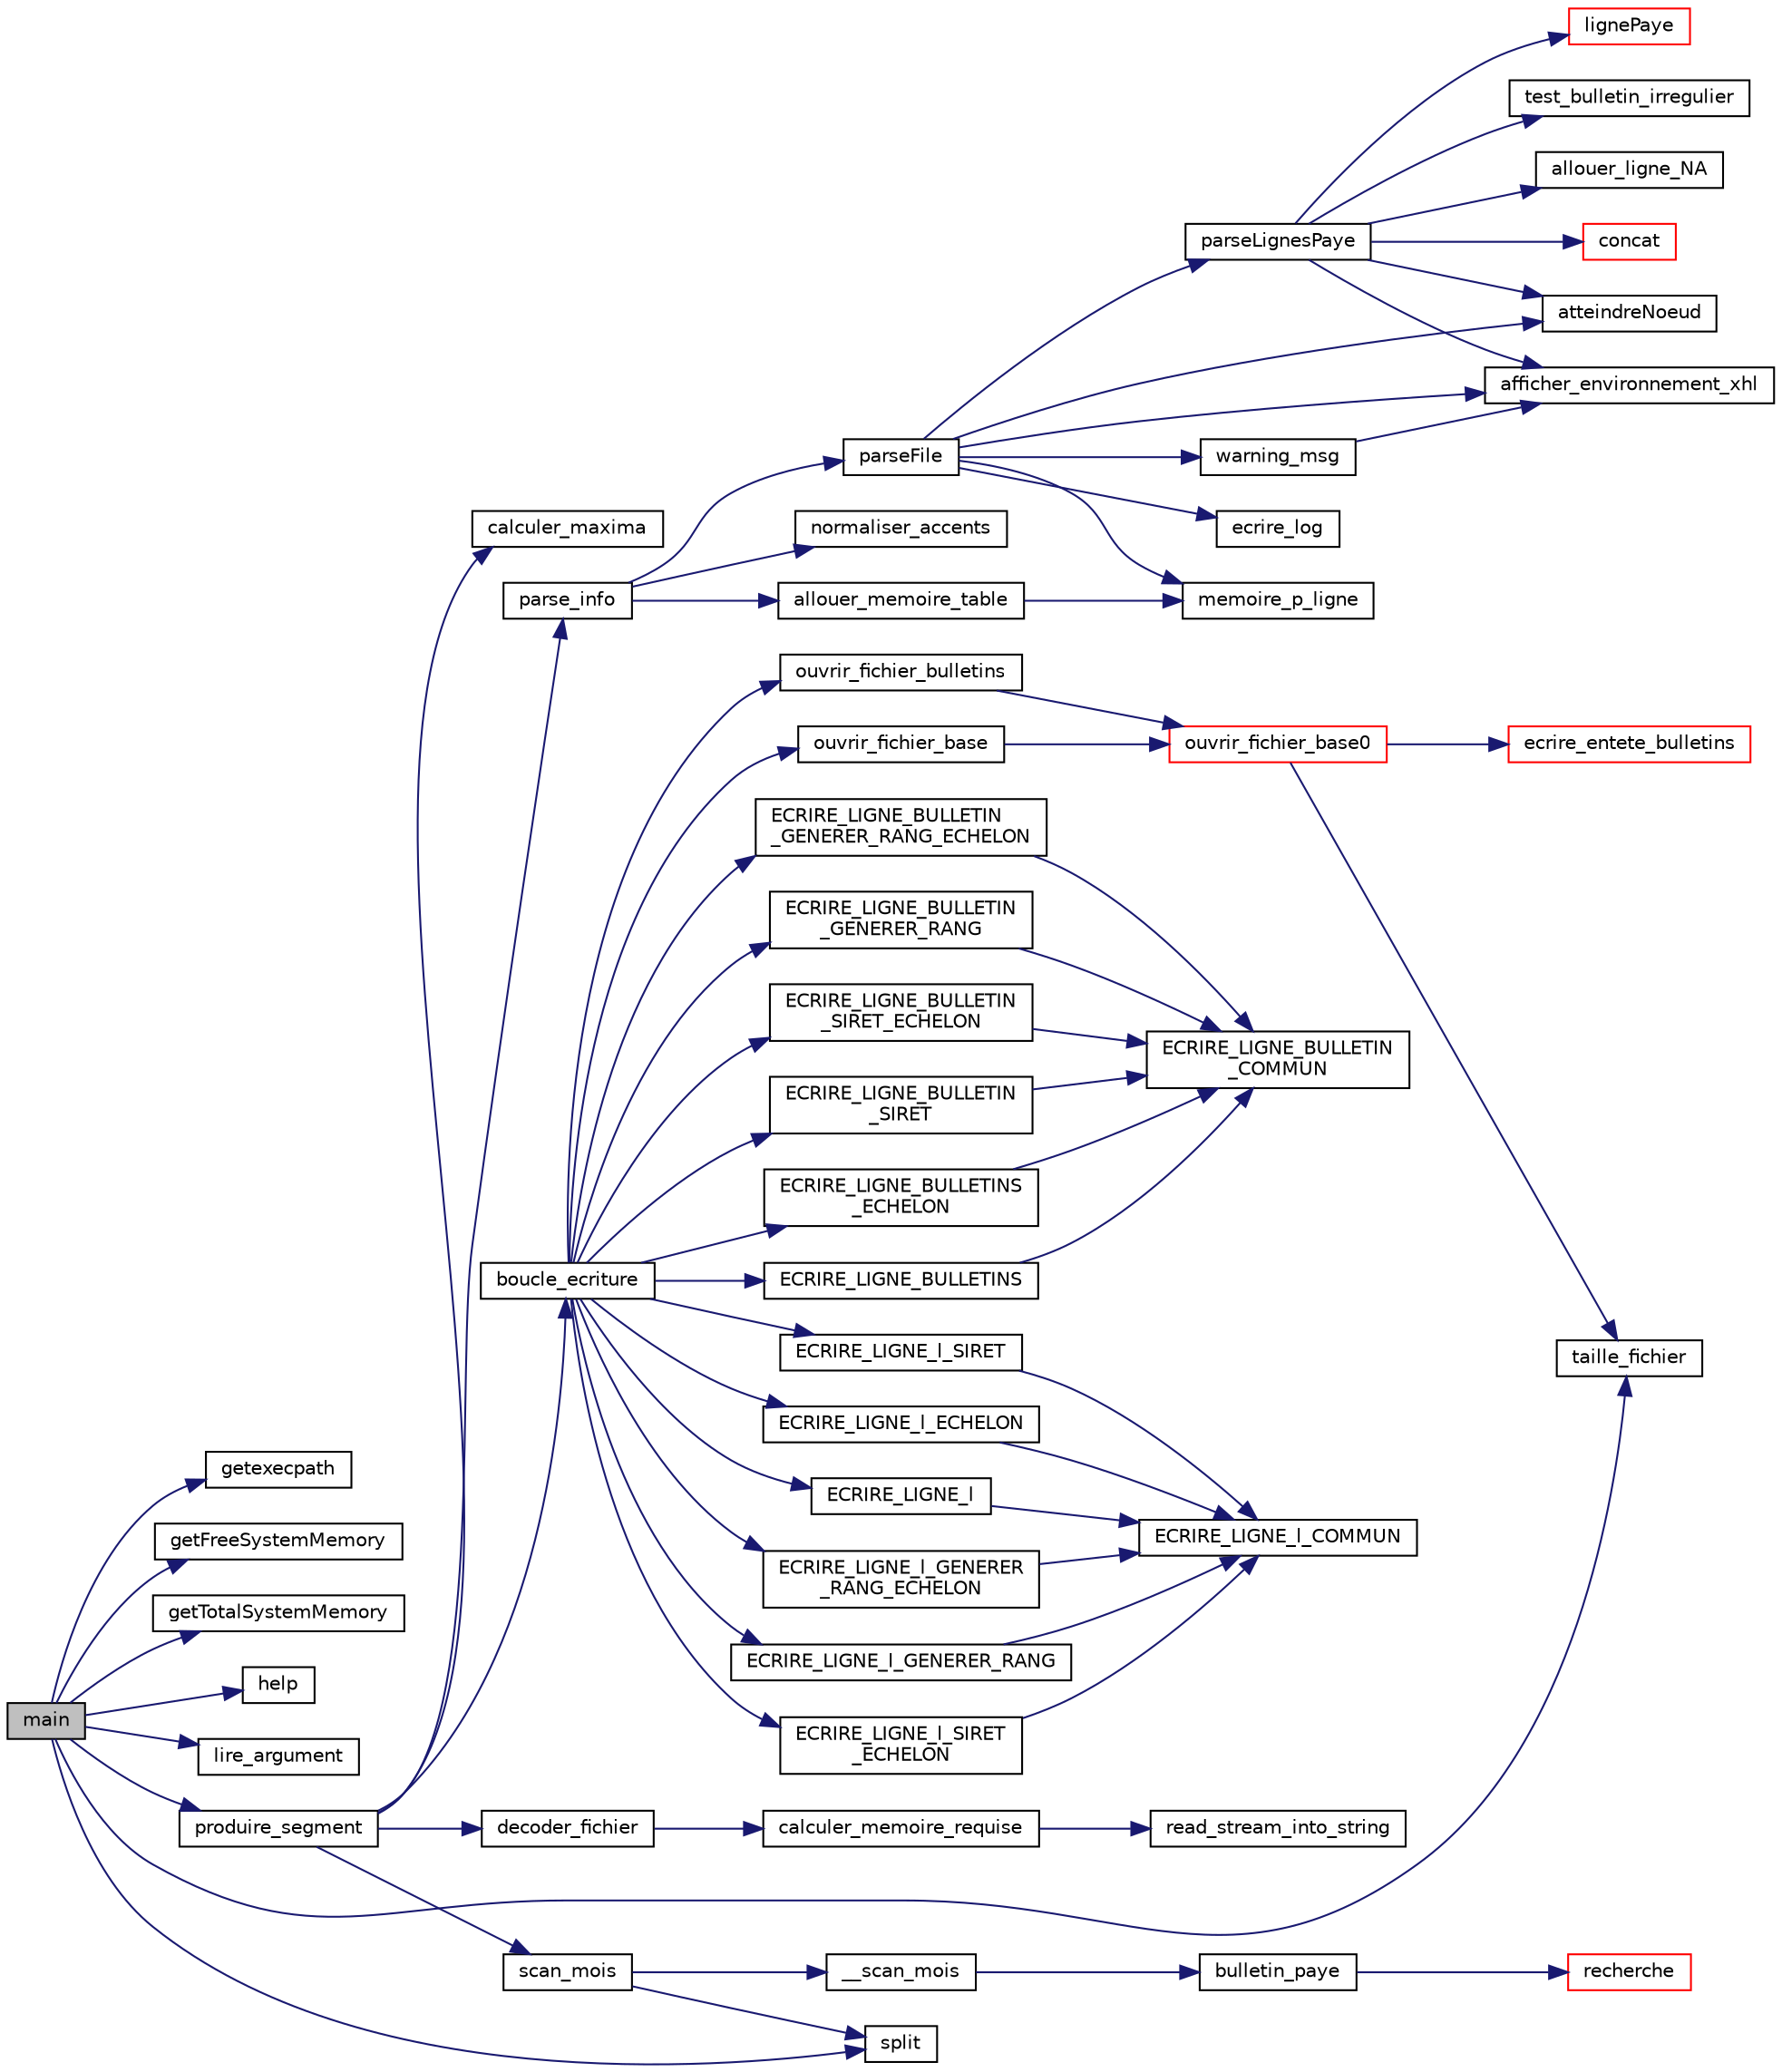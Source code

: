 digraph "main"
{
 // INTERACTIVE_SVG=YES
  edge [fontname="Helvetica",fontsize="10",labelfontname="Helvetica",labelfontsize="10"];
  node [fontname="Helvetica",fontsize="10",shape=record];
  rankdir="LR";
  Node0 [label="main",height=0.2,width=0.4,color="black", fillcolor="grey75", style="filled", fontcolor="black"];
  Node0 -> Node1 [color="midnightblue",fontsize="10",style="solid",fontname="Helvetica"];
  Node1 [label="getexecpath",height=0.2,width=0.4,color="black", fillcolor="white", style="filled",URL="$fonctions__auxiliaires_8h.html#a661508f7b6597865a14818eadd134e10",tooltip="Obtient le répertoire de l&#39;exécution. "];
  Node0 -> Node2 [color="midnightblue",fontsize="10",style="solid",fontname="Helvetica"];
  Node2 [label="getFreeSystemMemory",height=0.2,width=0.4,color="black", fillcolor="white", style="filled",URL="$fonctions__auxiliaires_8cpp.html#a171c739cfe424d8650e387874baa1e40",tooltip="Mémoire libre du système. "];
  Node0 -> Node3 [color="midnightblue",fontsize="10",style="solid",fontname="Helvetica"];
  Node3 [label="getTotalSystemMemory",height=0.2,width=0.4,color="black", fillcolor="white", style="filled",URL="$fonctions__auxiliaires_8cpp.html#a7d549d61628c712fecf0f56bf64802ef",tooltip="Mémoire totale du système. "];
  Node0 -> Node4 [color="midnightblue",fontsize="10",style="solid",fontname="Helvetica"];
  Node4 [label="help",height=0.2,width=0.4,color="black", fillcolor="white", style="filled",URL="$fonctions__auxiliaires_8cpp.html#a2dff91c98bf5c4003e4d7b9b708b1ff0"];
  Node0 -> Node5 [color="midnightblue",fontsize="10",style="solid",fontname="Helvetica"];
  Node5 [label="lire_argument",height=0.2,width=0.4,color="black", fillcolor="white", style="filled",URL="$fonctions__auxiliaires_8cpp.html#a05213245e8ed5f9b5da98808698cede6",tooltip="Convertit un argument numérique donné en chaîne de caractères. "];
  Node0 -> Node6 [color="midnightblue",fontsize="10",style="solid",fontname="Helvetica"];
  Node6 [label="produire_segment",height=0.2,width=0.4,color="black", fillcolor="white", style="filled",URL="$lhx_2main_8cpp.html#abb1f1ad236423a832fd1efa1e9deeafa",tooltip="Pour un segment donné (sous-ensemble de bases de paye XML), redécoupe le segment en partie égales ou ..."];
  Node6 -> Node7 [color="midnightblue",fontsize="10",style="solid",fontname="Helvetica"];
  Node7 [label="decoder_fichier",height=0.2,width=0.4,color="black", fillcolor="white", style="filled",URL="$validator_8cpp.html#a568278e967fa4ca7537349f4032aeb7c",tooltip="Lance calculer_memoire_requise ou le calcul direct de la mémoire par par les saisies de -n et -N  ou ..."];
  Node7 -> Node8 [color="midnightblue",fontsize="10",style="solid",fontname="Helvetica"];
  Node8 [label="calculer_memoire_requise",height=0.2,width=0.4,color="black", fillcolor="white", style="filled",URL="$fonctions__auxiliaires_8cpp.html#a6a6eceeeb38bc24fd24e0acb226c1304",tooltip="Calcule la mémoire requise pour l&#39;exécution du programme. "];
  Node8 -> Node9 [color="midnightblue",fontsize="10",style="solid",fontname="Helvetica"];
  Node9 [label="read_stream_into_string",height=0.2,width=0.4,color="black", fillcolor="white", style="filled",URL="$fonctions__auxiliaires_8cpp.html#a32c99ab7b5fefd5ac69921080ecd95f5",tooltip="Transforme un fichier de type std::ifstream en un std::string. "];
  Node6 -> Node10 [color="midnightblue",fontsize="10",style="solid",fontname="Helvetica"];
  Node10 [label="parse_info",height=0.2,width=0.4,color="black", fillcolor="white", style="filled",URL="$validator_8cpp.html#a36359f86441c3ac6219a34f63b8c3da6",tooltip="Lance l&#39;ensemble des processus de pré-traitement et de post-traitement des fichiers de paye..."];
  Node10 -> Node11 [color="midnightblue",fontsize="10",style="solid",fontname="Helvetica"];
  Node11 [label="allouer_memoire_table",height=0.2,width=0.4,color="black", fillcolor="white", style="filled",URL="$validator_8cpp.html#a5223203a3dc856b4169ea2293035e57a",tooltip="Alloue la mémoire de la table des données. "];
  Node11 -> Node12 [color="midnightblue",fontsize="10",style="solid",fontname="Helvetica"];
  Node12 [label="memoire_p_ligne",height=0.2,width=0.4,color="black", fillcolor="white", style="filled",URL="$validator_8cpp.html#af23e7af258b590af3650be8ab06708be",tooltip="Définit le besoin de mémoire en octets pour un bulletin de paye de données XML (Table) ..."];
  Node10 -> Node13 [color="midnightblue",fontsize="10",style="solid",fontname="Helvetica"];
  Node13 [label="parseFile",height=0.2,width=0.4,color="black", fillcolor="white", style="filled",URL="$validator_8cpp.html#ae1ac2699ac4449a4a9a16b0e37234b35",tooltip="Décode une structure info_t contenant les données de paye à l&#39;état brut \"fichier\" (..."];
  Node13 -> Node14 [color="midnightblue",fontsize="10",style="solid",fontname="Helvetica"];
  Node14 [label="atteindreNoeud",height=0.2,width=0.4,color="black", fillcolor="white", style="filled",URL="$validator_8h.html#a5e23405e20d220ba90a7b2213f7a70fb",tooltip="Permet d&#39;atteindre un noeud donné par son libellé de balise XML à partir d&#39;un pointeur XmlNodePtr de ..."];
  Node13 -> Node15 [color="midnightblue",fontsize="10",style="solid",fontname="Helvetica"];
  Node15 [label="warning_msg",height=0.2,width=0.4,color="black", fillcolor="white", style="filled",URL="$ligne__paye_8h.html#af031260c541b3083b610927c3e547b28",tooltip="Affiche un message d&#39;avertissement sur la sortie d&#39;erreur lorsqu&#39;un noeud XML ne peut être atteint..."];
  Node15 -> Node16 [color="midnightblue",fontsize="10",style="solid",fontname="Helvetica"];
  Node16 [label="afficher_environnement_xhl",height=0.2,width=0.4,color="black", fillcolor="white", style="filled",URL="$fonctions__auxiliaires_8cpp.html#a595f0eff37a7e74c477ad08221736a0d",tooltip="Fonction d&#39;affichage de des lignes du fichier XML de paye entourant celle où se pose un problème de c..."];
  Node13 -> Node16 [color="midnightblue",fontsize="10",style="solid",fontname="Helvetica"];
  Node13 -> Node12 [color="midnightblue",fontsize="10",style="solid",fontname="Helvetica"];
  Node13 -> Node17 [color="midnightblue",fontsize="10",style="solid",fontname="Helvetica"];
  Node17 [label="parseLignesPaye",height=0.2,width=0.4,color="black", fillcolor="white", style="filled",URL="$validator_8cpp.html#abdf1df3dd61991073a485a3e5d8addd2",tooltip="Lance le décodage des variables Bulletins de paye (Nom, Prenom, Matricule,...) "];
  Node17 -> Node14 [color="midnightblue",fontsize="10",style="solid",fontname="Helvetica"];
  Node17 -> Node18 [color="midnightblue",fontsize="10",style="solid",fontname="Helvetica"];
  Node18 [label="concat",height=0.2,width=0.4,color="red", fillcolor="white", style="filled",URL="$ligne__paye_8cpp.html#a1387e6beec261819622addf319a581c7",tooltip="Concatène la propriété \"V\" du noeud cur passé en premier argument avec la chaîne contenue de la table..."];
  Node17 -> Node20 [color="midnightblue",fontsize="10",style="solid",fontname="Helvetica"];
  Node20 [label="lignePaye",height=0.2,width=0.4,color="red", fillcolor="white", style="filled",URL="$ligne__paye_8cpp.html#ab0033809d3d04a56bf668e6722da255c",tooltip="Analyse les noeuds fils du noeud. "];
  Node17 -> Node16 [color="midnightblue",fontsize="10",style="solid",fontname="Helvetica"];
  Node17 -> Node28 [color="midnightblue",fontsize="10",style="solid",fontname="Helvetica"];
  Node28 [label="test_bulletin_irregulier",height=0.2,width=0.4,color="black", fillcolor="white", style="filled",URL="$ligne__paye_8cpp.html#a6703d71fd67ea3e020d421379d894d87",tooltip="Teste si il y a un montant brut ou net payé ou remboursé non nul mais pas de ligne de paye détaillant..."];
  Node17 -> Node29 [color="midnightblue",fontsize="10",style="solid",fontname="Helvetica"];
  Node29 [label="allouer_ligne_NA",height=0.2,width=0.4,color="black", fillcolor="white", style="filled",URL="$ligne__paye_8cpp.html#a96d1e754fa36a716b5cd2fab2ab93fdc",tooltip="Réalloue un ligne de paye en NA sur les variables propres aux lignes de paye (Code, Libellé, Base,...) "];
  Node13 -> Node30 [color="midnightblue",fontsize="10",style="solid",fontname="Helvetica"];
  Node30 [label="ecrire_log",height=0.2,width=0.4,color="black", fillcolor="white", style="filled",URL="$fonctions__auxiliaires_8cpp.html#ab49257996eb9a8f23f7da4c66838be65",tooltip="Produit un journal d&#39;exécution. "];
  Node10 -> Node31 [color="midnightblue",fontsize="10",style="solid",fontname="Helvetica"];
  Node31 [label="normaliser_accents",height=0.2,width=0.4,color="black", fillcolor="white", style="filled",URL="$validator_8cpp.html#aa054457564b0f4991283a511f01777e5",tooltip="Fonction permettant de convertir très efficacement les caractères accentués UTF-8 ou Latin-1 en carac..."];
  Node6 -> Node32 [color="midnightblue",fontsize="10",style="solid",fontname="Helvetica"];
  Node32 [label="calculer_maxima",height=0.2,width=0.4,color="black", fillcolor="white", style="filled",URL="$fonctions__auxiliaires_8cpp.html#a338490d76e4fe43668697f46d251600b",tooltip="Calcule le maximum de lignes de paye par bulletin de paye d&#39;un agent et le maximum du nombre d&#39;agents..."];
  Node6 -> Node33 [color="midnightblue",fontsize="10",style="solid",fontname="Helvetica"];
  Node33 [label="scan_mois",height=0.2,width=0.4,color="black", fillcolor="white", style="filled",URL="$recherche_8cpp.html#a713c0327e5f4e9113b4325d7375d5adf",tooltip="Lance l&#39;extraction d&#39;un bulletin de paye pour un matricule, un mois et une année donnés. "];
  Node33 -> Node34 [color="midnightblue",fontsize="10",style="solid",fontname="Helvetica"];
  Node34 [label="split",height=0.2,width=0.4,color="black", fillcolor="white", style="filled",URL="$fonctions__auxiliaires_8cpp.html#add313f0fe82466f4c1c4622307d928bc",tooltip="Scinde une chaîne de caractères en ses composants séparées par un délimiteur. "];
  Node33 -> Node35 [color="midnightblue",fontsize="10",style="solid",fontname="Helvetica"];
  Node35 [label="__scan_mois",height=0.2,width=0.4,color="black", fillcolor="white", style="filled",URL="$recherche_8cpp.html#a142c86cfc71536c9cfaf6fa9e47a1611"];
  Node35 -> Node36 [color="midnightblue",fontsize="10",style="solid",fontname="Helvetica"];
  Node36 [label="bulletin_paye",height=0.2,width=0.4,color="black", fillcolor="white", style="filled",URL="$recherche_8cpp.html#a36576fe3eaca7bc6525c43d9bed05738",tooltip="Crée le répertoire d&#39;exportation d&#39;un bulletin de paye donné pour un matricule, un mois et une année ..."];
  Node36 -> Node37 [color="midnightblue",fontsize="10",style="solid",fontname="Helvetica"];
  Node37 [label="recherche",height=0.2,width=0.4,color="red", fillcolor="white", style="filled",URL="$recherche_8cpp.html#a7c170acf1897b8bcf6e41e3853db1ae0"];
  Node6 -> Node39 [color="midnightblue",fontsize="10",style="solid",fontname="Helvetica"];
  Node39 [label="boucle_ecriture",height=0.2,width=0.4,color="black", fillcolor="white", style="filled",URL="$table_8cpp.html#a666a48e623a324e4c739c91c1ea9adf7",tooltip="Lance l&#39;écriture des fichiers Bulletins.paie.csv et Table....csv pour un segment des données de paye..."];
  Node39 -> Node40 [color="midnightblue",fontsize="10",style="solid",fontname="Helvetica"];
  Node40 [label="ouvrir_fichier_bulletins",height=0.2,width=0.4,color="black", fillcolor="white", style="filled",URL="$fonctions__auxiliaires_8cpp.html#a0f11a266115e98b2536637a1ad8b05f7",tooltip="Ouvre une base de données de bulletins en écriture pour un segment d&#39;exécution donné. "];
  Node40 -> Node41 [color="midnightblue",fontsize="10",style="solid",fontname="Helvetica"];
  Node41 [label="ouvrir_fichier_base0",height=0.2,width=0.4,color="red", fillcolor="white", style="filled",URL="$fonctions__auxiliaires_8cpp.html#aeafedd27b99b9ca6eecd49ff027b3671",tooltip="Ouvre une base de données de type table (bulletins + lignes) en écriture pour un segment d&#39;exécution ..."];
  Node41 -> Node42 [color="midnightblue",fontsize="10",style="solid",fontname="Helvetica"];
  Node42 [label="ecrire_entete_bulletins",height=0.2,width=0.4,color="red", fillcolor="white", style="filled",URL="$fonctions__auxiliaires_8cpp.html#a5e2253f583a3358618441c2cba35742b",tooltip="Ecrit les libellés des colonnes des bulletins. "];
  Node41 -> Node45 [color="midnightblue",fontsize="10",style="solid",fontname="Helvetica"];
  Node45 [label="taille_fichier",height=0.2,width=0.4,color="black", fillcolor="white", style="filled",URL="$fonctions__auxiliaires_8cpp.html#aa4c818d49539c9dec49c5cf3144b8f53",tooltip="Taille du fichier en octets. "];
  Node39 -> Node46 [color="midnightblue",fontsize="10",style="solid",fontname="Helvetica"];
  Node46 [label="ECRIRE_LIGNE_l_GENERER\l_RANG_ECHELON",height=0.2,width=0.4,color="black", fillcolor="white", style="filled",URL="$table_8cpp.html#ac4690b0ec4007e562e68502017efc011",tooltip="Ecrit une ligne de paye pour un agent donné dans le fichier CSV Table et, en outre, génère le rang de la ligne dans le fichier Ajoute l&#39;Annee et le Mois comme deux premières colonnes Optionnellement ajoute le Budget, l&#39;Employeur, le Siret et l&#39;Etablissement comme colonnes suivantes Ajoute dans tous les cas l&#39;Echelon, la Categorie ainsi que le NIR en dernières colonnes. "];
  Node46 -> Node47 [color="midnightblue",fontsize="10",style="solid",fontname="Helvetica"];
  Node47 [label="ECRIRE_LIGNE_l_COMMUN",height=0.2,width=0.4,color="black", fillcolor="white", style="filled",URL="$table_8cpp.html#aa1e1ec482bbaf2ed7cfffe4dc2f4f42d",tooltip="Ecrit une ligne de paye pour un agent donné dans le fichier CSV Table. "];
  Node39 -> Node48 [color="midnightblue",fontsize="10",style="solid",fontname="Helvetica"];
  Node48 [label="ECRIRE_LIGNE_BULLETIN\l_GENERER_RANG_ECHELON",height=0.2,width=0.4,color="black", fillcolor="white", style="filled",URL="$table_8cpp.html#ac99b105f075700364aa7b14d11ceab7b",tooltip="Ecrit une ligne de bulletin de paye pour un agent donné dans le fichier CSV Bulletins.paie et, en outre, génère le rang de la ligne dans le fichier Ajoute les colonnes Annee et Mois en début de fichier  Ajoute optionnellement les colonnes Budget, Employeur, Siret et Etablissement Ajoute les colonnes Echelon, Categorie et NIR en fin de fichier  . "];
  Node48 -> Node49 [color="midnightblue",fontsize="10",style="solid",fontname="Helvetica"];
  Node49 [label="ECRIRE_LIGNE_BULLETIN\l_COMMUN",height=0.2,width=0.4,color="black", fillcolor="white", style="filled",URL="$table_8cpp.html#a4c2fb8f5119259a3b8fd7e2867a554d2",tooltip="Ecrit une ligne de bulletin de paye pour un agent donné dans le fichier CSV Bulletins.paie  . "];
  Node39 -> Node50 [color="midnightblue",fontsize="10",style="solid",fontname="Helvetica"];
  Node50 [label="ECRIRE_LIGNE_l_GENERER_RANG",height=0.2,width=0.4,color="black", fillcolor="white", style="filled",URL="$table_8cpp.html#a72acdb89510299d6bd8136ab10ccce65",tooltip="Ecrit une ligne de paye pour un agent donné dans le fichier CSV Table et, en outre, génère le rang de la ligne dans le fichier  Ajoute l&#39;Annee et le Mois comme deux premières colonnes Optionnellement ajoute le Budget, l&#39;Employeur, le Siret et l&#39;Etablissement comme colonnes suivantes Ajoute dans tous les cas la Categorie ainsi que le NIR en dernières colonnes. "];
  Node50 -> Node47 [color="midnightblue",fontsize="10",style="solid",fontname="Helvetica"];
  Node39 -> Node51 [color="midnightblue",fontsize="10",style="solid",fontname="Helvetica"];
  Node51 [label="ECRIRE_LIGNE_BULLETIN\l_GENERER_RANG",height=0.2,width=0.4,color="black", fillcolor="white", style="filled",URL="$table_8cpp.html#ac961030aff2e8f0da8ff2788c16e2272",tooltip="Ecrit une ligne de bulletin de paye pour un agent donné dans le fichier CSV Bulletins.paie et, en outre, génère le rang de la ligne dans le fichier Ajoute les colonnes Annee et Mois en début de fichier  Ajoute optionnellement les colonnes Budget, Employeur, Siret et Etablissement Ajoute les colonnes Categorie et NIR en fin de fichier  . "];
  Node51 -> Node49 [color="midnightblue",fontsize="10",style="solid",fontname="Helvetica"];
  Node39 -> Node52 [color="midnightblue",fontsize="10",style="solid",fontname="Helvetica"];
  Node52 [label="ECRIRE_LIGNE_l_SIRET\l_ECHELON",height=0.2,width=0.4,color="black", fillcolor="white", style="filled",URL="$table_8cpp.html#a9227a92c4b8fb92bd91242d938be476d",tooltip="Ecrit une ligne de paye pour un agent donné dans le fichier CSV Table  Ajoute l&#39;Annee et le Mois comm..."];
  Node52 -> Node47 [color="midnightblue",fontsize="10",style="solid",fontname="Helvetica"];
  Node39 -> Node53 [color="midnightblue",fontsize="10",style="solid",fontname="Helvetica"];
  Node53 [label="ECRIRE_LIGNE_BULLETIN\l_SIRET_ECHELON",height=0.2,width=0.4,color="black", fillcolor="white", style="filled",URL="$table_8cpp.html#ae5fac93ecc2de57ead73a4529b95d917",tooltip="Ecrit une ligne de bulletin de paye pour un agent donné dans le fichier CSV Bulletins.paie  Ajoute les colonnes Annee et Mois en début de fichier  Ajoute les colonnes Budget, Employeur, Siret et Etablissement Ajoute les colonnes Echelon, Categorie et NIR en fin de fichier  . "];
  Node53 -> Node49 [color="midnightblue",fontsize="10",style="solid",fontname="Helvetica"];
  Node39 -> Node54 [color="midnightblue",fontsize="10",style="solid",fontname="Helvetica"];
  Node54 [label="ECRIRE_LIGNE_l_SIRET",height=0.2,width=0.4,color="black", fillcolor="white", style="filled",URL="$table_8cpp.html#a82d211f064919b7c49ce3afea746bd6c",tooltip="Ecrit une ligne de paye pour un agent donné dans le fichier CSV Table  Ajoute l&#39;Annee et le Mois comm..."];
  Node54 -> Node47 [color="midnightblue",fontsize="10",style="solid",fontname="Helvetica"];
  Node39 -> Node55 [color="midnightblue",fontsize="10",style="solid",fontname="Helvetica"];
  Node55 [label="ECRIRE_LIGNE_BULLETIN\l_SIRET",height=0.2,width=0.4,color="black", fillcolor="white", style="filled",URL="$table_8cpp.html#a96061df9a94d349009a11fa399bbec5c",tooltip="Ecrit une ligne de bulletin de paye pour un agent donné dans le fichier CSV Bulletins.paie  Ajoute les colonnes Annee et Mois en début de fichier  Ajoute les colonnes Budget, Employeur, Siret et Etablissement Ajoute les colonnes Categorie et NIR en fin de fichier  . "];
  Node55 -> Node49 [color="midnightblue",fontsize="10",style="solid",fontname="Helvetica"];
  Node39 -> Node56 [color="midnightblue",fontsize="10",style="solid",fontname="Helvetica"];
  Node56 [label="ECRIRE_LIGNE_l_ECHELON",height=0.2,width=0.4,color="black", fillcolor="white", style="filled",URL="$table_8cpp.html#a2fee89611cf768d7f527283808fd5a83",tooltip="Ecrit une ligne de paye pour un agent donné dans le fichier CSV Table Ajoute l&#39;Annee et le Mois comme..."];
  Node56 -> Node47 [color="midnightblue",fontsize="10",style="solid",fontname="Helvetica"];
  Node39 -> Node57 [color="midnightblue",fontsize="10",style="solid",fontname="Helvetica"];
  Node57 [label="ECRIRE_LIGNE_BULLETINS\l_ECHELON",height=0.2,width=0.4,color="black", fillcolor="white", style="filled",URL="$table_8cpp.html#a81cadaba9e542262f469cce0176edab7",tooltip="Ecrit une ligne de bulletin de paye pour un agent donné dans le fichier CSV Bulletins.paie  Ajoute les colonnes Annee et Mois en début de fichier  Ajoute les colonnes Echelon, Categorie et NIR en fin de fichier  . "];
  Node57 -> Node49 [color="midnightblue",fontsize="10",style="solid",fontname="Helvetica"];
  Node39 -> Node58 [color="midnightblue",fontsize="10",style="solid",fontname="Helvetica"];
  Node58 [label="ECRIRE_LIGNE_l",height=0.2,width=0.4,color="black", fillcolor="white", style="filled",URL="$table_8cpp.html#a76d65e4a709ff415979be1460608f6ab",tooltip="Ecrit une ligne de paye pour un agent donné dans le fichier CSV Table  Ajoute l&#39;Annee et le Mois comm..."];
  Node58 -> Node47 [color="midnightblue",fontsize="10",style="solid",fontname="Helvetica"];
  Node39 -> Node59 [color="midnightblue",fontsize="10",style="solid",fontname="Helvetica"];
  Node59 [label="ECRIRE_LIGNE_BULLETINS",height=0.2,width=0.4,color="black", fillcolor="white", style="filled",URL="$table_8cpp.html#a916e1e5b2942bd8d0c96914172abefc2",tooltip="Ecrit une ligne de bulletin de paye pour un agent donné dans le fichier CSV Bulletins.paie  Ajoute les colonnes Annee et Mois en début de fichier  Ajoute les colonnes Categorie et NIR en fin de fichier  . "];
  Node59 -> Node49 [color="midnightblue",fontsize="10",style="solid",fontname="Helvetica"];
  Node39 -> Node60 [color="midnightblue",fontsize="10",style="solid",fontname="Helvetica"];
  Node60 [label="ouvrir_fichier_base",height=0.2,width=0.4,color="black", fillcolor="white", style="filled",URL="$fonctions__auxiliaires_8cpp.html#aa3ac470d830a5989c8a77534a2d2c096",tooltip="Ouvre une base de données de type table (bulletins + lignes) en écriture pour un segment d&#39;exécution ..."];
  Node60 -> Node41 [color="midnightblue",fontsize="10",style="solid",fontname="Helvetica"];
  Node0 -> Node34 [color="midnightblue",fontsize="10",style="solid",fontname="Helvetica"];
  Node0 -> Node45 [color="midnightblue",fontsize="10",style="solid",fontname="Helvetica"];
}
